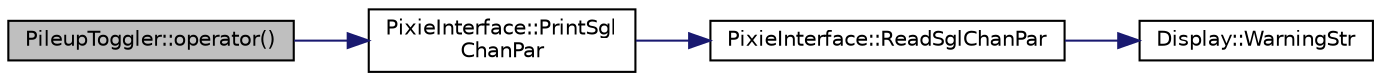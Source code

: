 digraph "PileupToggler::operator()"
{
  edge [fontname="Helvetica",fontsize="10",labelfontname="Helvetica",labelfontsize="10"];
  node [fontname="Helvetica",fontsize="10",shape=record];
  rankdir="LR";
  Node1 [label="PileupToggler::operator()",height=0.2,width=0.4,color="black", fillcolor="grey75", style="filled", fontcolor="black"];
  Node1 -> Node2 [color="midnightblue",fontsize="10",style="solid",fontname="Helvetica"];
  Node2 [label="PixieInterface::PrintSgl\lChanPar",height=0.2,width=0.4,color="black", fillcolor="white", style="filled",URL="$d9/dc6/class_pixie_interface.html#aed6aa4fe372ef3e1e658915fb7cd3885"];
  Node2 -> Node3 [color="midnightblue",fontsize="10",style="solid",fontname="Helvetica"];
  Node3 [label="PixieInterface::ReadSglChanPar",height=0.2,width=0.4,color="black", fillcolor="white", style="filled",URL="$d9/dc6/class_pixie_interface.html#ab9aa18adad4d33916a225e1ad2d7d177"];
  Node3 -> Node4 [color="midnightblue",fontsize="10",style="solid",fontname="Helvetica"];
  Node4 [label="Display::WarningStr",height=0.2,width=0.4,color="black", fillcolor="white", style="filled",URL="$da/d6a/namespace_display.html#a0ca7c8835e858cf0b1e0cce72a41ab9c"];
}
